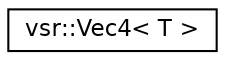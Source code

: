 digraph G
{
  edge [fontname="Helvetica",fontsize="11",labelfontname="Helvetica",labelfontsize="11"];
  node [fontname="Helvetica",fontsize="11",shape=record];
  rankdir="LR";
  Node1 [label="vsr::Vec4\< T \>",height=0.2,width=0.4,color="black", fillcolor="white", style="filled",URL="$classvsr_1_1_vec4.html"];
}
